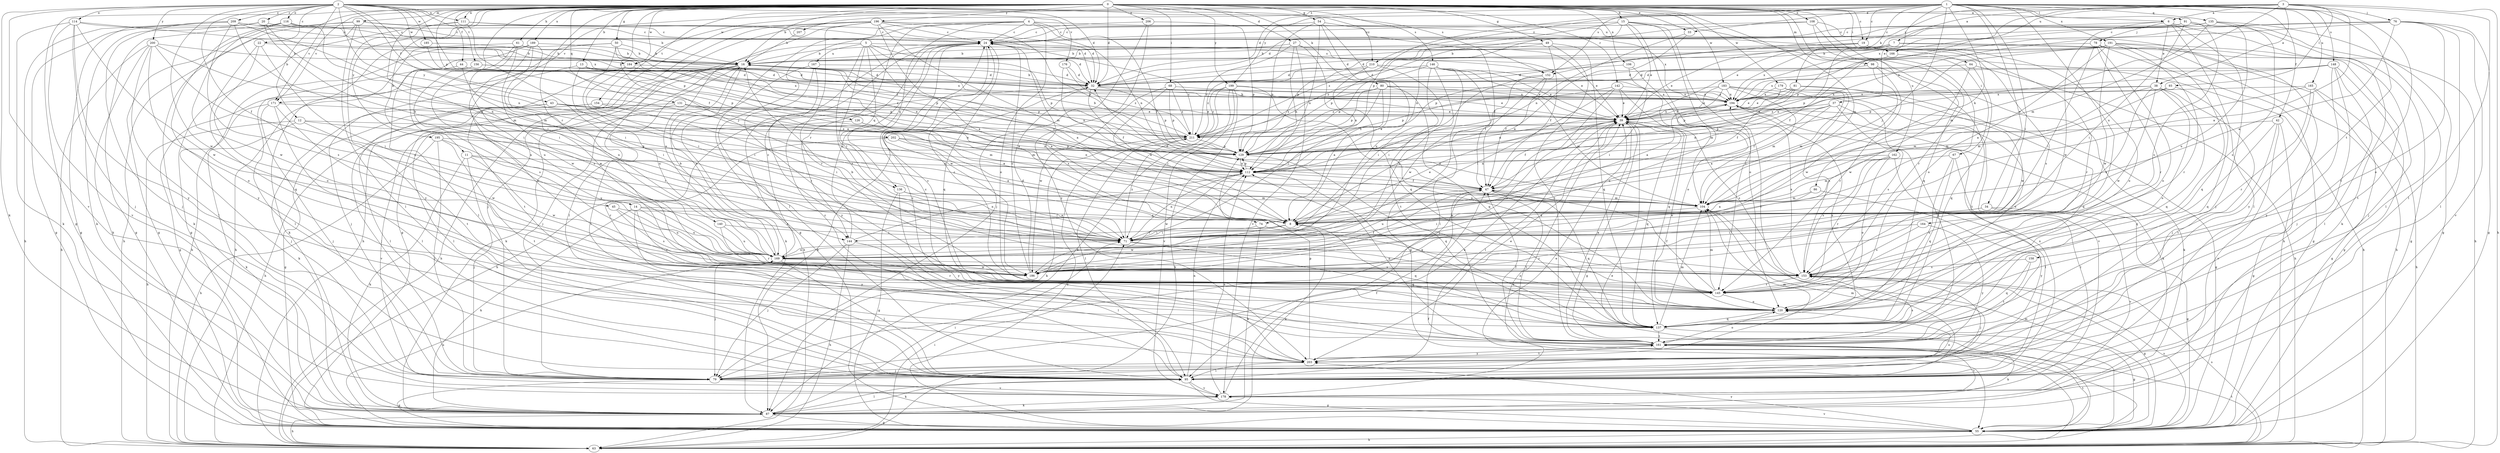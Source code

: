 strict digraph  {
0;
1;
2;
3;
4;
5;
6;
7;
8;
11;
12;
13;
14;
15;
16;
19;
20;
22;
24;
27;
32;
33;
34;
37;
38;
39;
42;
43;
44;
45;
47;
49;
50;
54;
55;
61;
63;
64;
67;
68;
71;
74;
76;
78;
79;
80;
81;
86;
87;
91;
93;
95;
98;
99;
104;
106;
108;
111;
112;
114;
116;
120;
126;
129;
131;
135;
136;
137;
140;
142;
144;
145;
146;
148;
152;
153;
154;
156;
158;
161;
162;
164;
165;
166;
167;
169;
171;
176;
178;
179;
183;
184;
185;
186;
189;
191;
194;
195;
196;
199;
200;
202;
203;
206;
207;
209;
210;
211;
0 -> 6  [label=a];
0 -> 11  [label=b];
0 -> 12  [label=b];
0 -> 13  [label=b];
0 -> 14  [label=b];
0 -> 15  [label=b];
0 -> 16  [label=b];
0 -> 19  [label=c];
0 -> 27  [label=d];
0 -> 32  [label=d];
0 -> 33  [label=e];
0 -> 49  [label=g];
0 -> 50  [label=g];
0 -> 54  [label=g];
0 -> 55  [label=g];
0 -> 61  [label=h];
0 -> 64  [label=i];
0 -> 67  [label=i];
0 -> 68  [label=i];
0 -> 71  [label=i];
0 -> 74  [label=j];
0 -> 80  [label=k];
0 -> 98  [label=m];
0 -> 99  [label=m];
0 -> 104  [label=m];
0 -> 106  [label=n];
0 -> 108  [label=n];
0 -> 111  [label=n];
0 -> 126  [label=p];
0 -> 131  [label=q];
0 -> 140  [label=r];
0 -> 142  [label=r];
0 -> 146  [label=s];
0 -> 154  [label=t];
0 -> 156  [label=t];
0 -> 162  [label=u];
0 -> 171  [label=v];
0 -> 179  [label=w];
0 -> 183  [label=w];
0 -> 184  [label=w];
0 -> 189  [label=x];
0 -> 195  [label=y];
0 -> 196  [label=y];
0 -> 199  [label=y];
0 -> 206  [label=z];
1 -> 19  [label=c];
1 -> 32  [label=d];
1 -> 33  [label=e];
1 -> 34  [label=e];
1 -> 37  [label=e];
1 -> 42  [label=f];
1 -> 71  [label=i];
1 -> 74  [label=j];
1 -> 81  [label=k];
1 -> 86  [label=k];
1 -> 91  [label=l];
1 -> 129  [label=p];
1 -> 135  [label=q];
1 -> 148  [label=s];
1 -> 152  [label=s];
1 -> 158  [label=t];
1 -> 161  [label=t];
1 -> 164  [label=u];
1 -> 165  [label=u];
1 -> 171  [label=v];
1 -> 184  [label=w];
1 -> 191  [label=x];
1 -> 199  [label=y];
1 -> 207  [label=z];
2 -> 20  [label=c];
2 -> 22  [label=c];
2 -> 32  [label=d];
2 -> 43  [label=f];
2 -> 44  [label=f];
2 -> 45  [label=f];
2 -> 47  [label=f];
2 -> 87  [label=k];
2 -> 111  [label=n];
2 -> 114  [label=o];
2 -> 116  [label=o];
2 -> 129  [label=p];
2 -> 152  [label=s];
2 -> 171  [label=v];
2 -> 176  [label=v];
2 -> 178  [label=v];
2 -> 184  [label=w];
2 -> 185  [label=w];
2 -> 186  [label=w];
2 -> 200  [label=y];
2 -> 202  [label=y];
2 -> 209  [label=z];
2 -> 210  [label=z];
3 -> 6  [label=a];
3 -> 7  [label=a];
3 -> 8  [label=a];
3 -> 38  [label=e];
3 -> 63  [label=h];
3 -> 76  [label=j];
3 -> 93  [label=l];
3 -> 95  [label=l];
3 -> 104  [label=m];
3 -> 152  [label=s];
3 -> 166  [label=u];
3 -> 194  [label=x];
3 -> 210  [label=z];
4 -> 24  [label=c];
4 -> 47  [label=f];
4 -> 55  [label=g];
4 -> 95  [label=l];
4 -> 112  [label=n];
4 -> 120  [label=o];
4 -> 136  [label=q];
4 -> 144  [label=r];
4 -> 166  [label=u];
5 -> 8  [label=a];
5 -> 32  [label=d];
5 -> 71  [label=i];
5 -> 95  [label=l];
5 -> 129  [label=p];
5 -> 136  [label=q];
5 -> 152  [label=s];
5 -> 153  [label=s];
5 -> 167  [label=u];
6 -> 24  [label=c];
6 -> 38  [label=e];
6 -> 78  [label=j];
6 -> 79  [label=j];
6 -> 87  [label=k];
6 -> 95  [label=l];
6 -> 186  [label=w];
7 -> 16  [label=b];
7 -> 32  [label=d];
7 -> 79  [label=j];
7 -> 129  [label=p];
7 -> 161  [label=t];
7 -> 194  [label=x];
8 -> 39  [label=e];
8 -> 71  [label=i];
8 -> 137  [label=q];
8 -> 144  [label=r];
8 -> 186  [label=w];
11 -> 71  [label=i];
11 -> 79  [label=j];
11 -> 87  [label=k];
11 -> 112  [label=n];
11 -> 186  [label=w];
12 -> 63  [label=h];
12 -> 87  [label=k];
12 -> 144  [label=r];
12 -> 186  [label=w];
12 -> 211  [label=z];
13 -> 8  [label=a];
13 -> 32  [label=d];
13 -> 79  [label=j];
13 -> 169  [label=u];
13 -> 194  [label=x];
14 -> 8  [label=a];
14 -> 87  [label=k];
14 -> 144  [label=r];
14 -> 145  [label=r];
14 -> 169  [label=u];
14 -> 203  [label=y];
15 -> 24  [label=c];
15 -> 39  [label=e];
15 -> 95  [label=l];
15 -> 112  [label=n];
15 -> 120  [label=o];
15 -> 129  [label=p];
15 -> 137  [label=q];
15 -> 145  [label=r];
16 -> 32  [label=d];
16 -> 63  [label=h];
16 -> 79  [label=j];
16 -> 87  [label=k];
16 -> 95  [label=l];
16 -> 129  [label=p];
16 -> 169  [label=u];
19 -> 16  [label=b];
19 -> 39  [label=e];
19 -> 120  [label=o];
19 -> 145  [label=r];
19 -> 153  [label=s];
19 -> 211  [label=z];
20 -> 24  [label=c];
20 -> 55  [label=g];
20 -> 71  [label=i];
20 -> 87  [label=k];
20 -> 104  [label=m];
22 -> 16  [label=b];
22 -> 120  [label=o];
22 -> 137  [label=q];
22 -> 169  [label=u];
24 -> 16  [label=b];
24 -> 39  [label=e];
24 -> 63  [label=h];
24 -> 137  [label=q];
24 -> 153  [label=s];
24 -> 186  [label=w];
27 -> 16  [label=b];
27 -> 39  [label=e];
27 -> 112  [label=n];
27 -> 137  [label=q];
27 -> 178  [label=v];
27 -> 211  [label=z];
32 -> 16  [label=b];
32 -> 39  [label=e];
32 -> 47  [label=f];
32 -> 63  [label=h];
32 -> 87  [label=k];
32 -> 129  [label=p];
32 -> 194  [label=x];
33 -> 8  [label=a];
33 -> 112  [label=n];
34 -> 8  [label=a];
34 -> 55  [label=g];
34 -> 71  [label=i];
34 -> 178  [label=v];
37 -> 8  [label=a];
37 -> 39  [label=e];
37 -> 47  [label=f];
37 -> 112  [label=n];
37 -> 120  [label=o];
37 -> 129  [label=p];
37 -> 153  [label=s];
38 -> 79  [label=j];
38 -> 104  [label=m];
38 -> 120  [label=o];
38 -> 137  [label=q];
38 -> 169  [label=u];
38 -> 186  [label=w];
38 -> 194  [label=x];
38 -> 211  [label=z];
39 -> 16  [label=b];
39 -> 47  [label=f];
39 -> 55  [label=g];
39 -> 95  [label=l];
39 -> 137  [label=q];
39 -> 153  [label=s];
39 -> 194  [label=x];
39 -> 211  [label=z];
42 -> 55  [label=g];
42 -> 137  [label=q];
42 -> 161  [label=t];
42 -> 178  [label=v];
42 -> 211  [label=z];
43 -> 39  [label=e];
43 -> 79  [label=j];
43 -> 95  [label=l];
43 -> 104  [label=m];
43 -> 112  [label=n];
44 -> 32  [label=d];
44 -> 71  [label=i];
44 -> 95  [label=l];
44 -> 129  [label=p];
44 -> 194  [label=x];
45 -> 8  [label=a];
45 -> 153  [label=s];
45 -> 169  [label=u];
47 -> 104  [label=m];
47 -> 137  [label=q];
47 -> 161  [label=t];
47 -> 169  [label=u];
49 -> 16  [label=b];
49 -> 47  [label=f];
49 -> 129  [label=p];
49 -> 137  [label=q];
49 -> 161  [label=t];
50 -> 16  [label=b];
50 -> 63  [label=h];
50 -> 71  [label=i];
50 -> 129  [label=p];
50 -> 169  [label=u];
50 -> 211  [label=z];
54 -> 8  [label=a];
54 -> 24  [label=c];
54 -> 47  [label=f];
54 -> 112  [label=n];
54 -> 129  [label=p];
54 -> 169  [label=u];
55 -> 39  [label=e];
55 -> 63  [label=h];
55 -> 104  [label=m];
55 -> 153  [label=s];
55 -> 161  [label=t];
55 -> 169  [label=u];
55 -> 178  [label=v];
55 -> 203  [label=y];
55 -> 211  [label=z];
61 -> 16  [label=b];
61 -> 87  [label=k];
61 -> 112  [label=n];
61 -> 153  [label=s];
61 -> 169  [label=u];
61 -> 186  [label=w];
63 -> 39  [label=e];
63 -> 47  [label=f];
63 -> 71  [label=i];
63 -> 153  [label=s];
63 -> 161  [label=t];
64 -> 32  [label=d];
64 -> 63  [label=h];
64 -> 137  [label=q];
64 -> 186  [label=w];
67 -> 95  [label=l];
67 -> 112  [label=n];
67 -> 120  [label=o];
67 -> 137  [label=q];
68 -> 8  [label=a];
68 -> 129  [label=p];
68 -> 186  [label=w];
68 -> 194  [label=x];
68 -> 211  [label=z];
71 -> 112  [label=n];
71 -> 120  [label=o];
71 -> 137  [label=q];
71 -> 169  [label=u];
71 -> 211  [label=z];
74 -> 71  [label=i];
74 -> 87  [label=k];
74 -> 145  [label=r];
76 -> 8  [label=a];
76 -> 24  [label=c];
76 -> 39  [label=e];
76 -> 55  [label=g];
76 -> 95  [label=l];
76 -> 120  [label=o];
76 -> 178  [label=v];
76 -> 194  [label=x];
78 -> 16  [label=b];
78 -> 55  [label=g];
78 -> 63  [label=h];
78 -> 71  [label=i];
78 -> 120  [label=o];
78 -> 145  [label=r];
79 -> 39  [label=e];
79 -> 55  [label=g];
79 -> 178  [label=v];
80 -> 8  [label=a];
80 -> 71  [label=i];
80 -> 104  [label=m];
80 -> 129  [label=p];
80 -> 137  [label=q];
80 -> 194  [label=x];
80 -> 211  [label=z];
81 -> 39  [label=e];
81 -> 47  [label=f];
81 -> 129  [label=p];
81 -> 137  [label=q];
81 -> 186  [label=w];
81 -> 194  [label=x];
86 -> 8  [label=a];
86 -> 104  [label=m];
86 -> 203  [label=y];
87 -> 8  [label=a];
87 -> 55  [label=g];
87 -> 63  [label=h];
87 -> 71  [label=i];
87 -> 95  [label=l];
91 -> 24  [label=c];
91 -> 32  [label=d];
91 -> 39  [label=e];
91 -> 63  [label=h];
91 -> 71  [label=i];
91 -> 95  [label=l];
91 -> 153  [label=s];
93 -> 104  [label=m];
93 -> 137  [label=q];
93 -> 194  [label=x];
95 -> 24  [label=c];
95 -> 55  [label=g];
95 -> 87  [label=k];
95 -> 104  [label=m];
95 -> 112  [label=n];
95 -> 120  [label=o];
95 -> 178  [label=v];
95 -> 194  [label=x];
98 -> 32  [label=d];
98 -> 145  [label=r];
98 -> 161  [label=t];
98 -> 186  [label=w];
99 -> 8  [label=a];
99 -> 24  [label=c];
99 -> 32  [label=d];
99 -> 55  [label=g];
99 -> 63  [label=h];
99 -> 87  [label=k];
99 -> 95  [label=l];
104 -> 8  [label=a];
104 -> 32  [label=d];
106 -> 32  [label=d];
106 -> 71  [label=i];
106 -> 120  [label=o];
108 -> 24  [label=c];
108 -> 63  [label=h];
108 -> 120  [label=o];
108 -> 145  [label=r];
108 -> 211  [label=z];
111 -> 24  [label=c];
111 -> 32  [label=d];
111 -> 55  [label=g];
111 -> 71  [label=i];
111 -> 203  [label=y];
112 -> 47  [label=f];
112 -> 129  [label=p];
112 -> 137  [label=q];
112 -> 186  [label=w];
114 -> 24  [label=c];
114 -> 79  [label=j];
114 -> 87  [label=k];
114 -> 178  [label=v];
114 -> 186  [label=w];
114 -> 194  [label=x];
114 -> 203  [label=y];
116 -> 16  [label=b];
116 -> 24  [label=c];
116 -> 55  [label=g];
116 -> 104  [label=m];
116 -> 186  [label=w];
116 -> 203  [label=y];
120 -> 24  [label=c];
120 -> 39  [label=e];
120 -> 137  [label=q];
126 -> 112  [label=n];
126 -> 178  [label=v];
126 -> 211  [label=z];
129 -> 112  [label=n];
129 -> 137  [label=q];
131 -> 8  [label=a];
131 -> 39  [label=e];
131 -> 79  [label=j];
131 -> 95  [label=l];
131 -> 104  [label=m];
135 -> 24  [label=c];
135 -> 55  [label=g];
135 -> 104  [label=m];
135 -> 129  [label=p];
135 -> 153  [label=s];
135 -> 169  [label=u];
136 -> 55  [label=g];
136 -> 71  [label=i];
136 -> 104  [label=m];
136 -> 203  [label=y];
137 -> 24  [label=c];
137 -> 55  [label=g];
137 -> 104  [label=m];
137 -> 161  [label=t];
137 -> 194  [label=x];
140 -> 71  [label=i];
140 -> 145  [label=r];
140 -> 169  [label=u];
142 -> 39  [label=e];
142 -> 71  [label=i];
142 -> 79  [label=j];
142 -> 129  [label=p];
142 -> 137  [label=q];
142 -> 194  [label=x];
144 -> 24  [label=c];
144 -> 63  [label=h];
144 -> 79  [label=j];
144 -> 95  [label=l];
144 -> 112  [label=n];
145 -> 24  [label=c];
145 -> 47  [label=f];
145 -> 104  [label=m];
145 -> 120  [label=o];
146 -> 32  [label=d];
146 -> 39  [label=e];
146 -> 47  [label=f];
146 -> 55  [label=g];
146 -> 71  [label=i];
146 -> 104  [label=m];
146 -> 129  [label=p];
146 -> 169  [label=u];
148 -> 32  [label=d];
148 -> 55  [label=g];
148 -> 79  [label=j];
148 -> 95  [label=l];
148 -> 129  [label=p];
148 -> 194  [label=x];
148 -> 203  [label=y];
152 -> 47  [label=f];
152 -> 71  [label=i];
152 -> 95  [label=l];
152 -> 186  [label=w];
153 -> 16  [label=b];
153 -> 55  [label=g];
153 -> 79  [label=j];
153 -> 145  [label=r];
153 -> 194  [label=x];
154 -> 39  [label=e];
154 -> 55  [label=g];
154 -> 63  [label=h];
154 -> 71  [label=i];
156 -> 32  [label=d];
156 -> 55  [label=g];
156 -> 153  [label=s];
156 -> 211  [label=z];
158 -> 137  [label=q];
158 -> 153  [label=s];
158 -> 161  [label=t];
161 -> 24  [label=c];
161 -> 39  [label=e];
161 -> 47  [label=f];
161 -> 87  [label=k];
161 -> 112  [label=n];
161 -> 120  [label=o];
161 -> 153  [label=s];
161 -> 178  [label=v];
161 -> 203  [label=y];
162 -> 95  [label=l];
162 -> 104  [label=m];
162 -> 112  [label=n];
162 -> 120  [label=o];
162 -> 145  [label=r];
162 -> 153  [label=s];
164 -> 71  [label=i];
164 -> 153  [label=s];
164 -> 203  [label=y];
165 -> 55  [label=g];
165 -> 63  [label=h];
165 -> 104  [label=m];
165 -> 145  [label=r];
165 -> 194  [label=x];
166 -> 47  [label=f];
166 -> 63  [label=h];
167 -> 32  [label=d];
167 -> 87  [label=k];
167 -> 145  [label=r];
167 -> 203  [label=y];
169 -> 16  [label=b];
169 -> 24  [label=c];
169 -> 79  [label=j];
169 -> 95  [label=l];
169 -> 145  [label=r];
169 -> 153  [label=s];
169 -> 186  [label=w];
171 -> 39  [label=e];
171 -> 79  [label=j];
171 -> 87  [label=k];
171 -> 95  [label=l];
171 -> 161  [label=t];
176 -> 32  [label=d];
176 -> 112  [label=n];
176 -> 211  [label=z];
178 -> 39  [label=e];
178 -> 47  [label=f];
178 -> 87  [label=k];
178 -> 112  [label=n];
179 -> 39  [label=e];
179 -> 87  [label=k];
179 -> 104  [label=m];
179 -> 153  [label=s];
179 -> 194  [label=x];
183 -> 8  [label=a];
183 -> 39  [label=e];
183 -> 104  [label=m];
183 -> 161  [label=t];
183 -> 178  [label=v];
183 -> 194  [label=x];
183 -> 211  [label=z];
184 -> 8  [label=a];
184 -> 32  [label=d];
184 -> 71  [label=i];
184 -> 161  [label=t];
185 -> 16  [label=b];
185 -> 129  [label=p];
186 -> 24  [label=c];
186 -> 32  [label=d];
186 -> 39  [label=e];
186 -> 47  [label=f];
189 -> 16  [label=b];
189 -> 63  [label=h];
189 -> 95  [label=l];
189 -> 120  [label=o];
189 -> 169  [label=u];
189 -> 186  [label=w];
191 -> 8  [label=a];
191 -> 16  [label=b];
191 -> 32  [label=d];
191 -> 55  [label=g];
191 -> 112  [label=n];
191 -> 129  [label=p];
191 -> 137  [label=q];
191 -> 145  [label=r];
191 -> 186  [label=w];
191 -> 203  [label=y];
194 -> 39  [label=e];
194 -> 55  [label=g];
194 -> 87  [label=k];
194 -> 112  [label=n];
194 -> 169  [label=u];
195 -> 63  [label=h];
195 -> 79  [label=j];
195 -> 129  [label=p];
195 -> 161  [label=t];
195 -> 169  [label=u];
196 -> 8  [label=a];
196 -> 24  [label=c];
196 -> 55  [label=g];
196 -> 63  [label=h];
196 -> 79  [label=j];
196 -> 104  [label=m];
196 -> 129  [label=p];
196 -> 145  [label=r];
196 -> 169  [label=u];
196 -> 194  [label=x];
199 -> 63  [label=h];
199 -> 71  [label=i];
199 -> 87  [label=k];
199 -> 120  [label=o];
199 -> 178  [label=v];
199 -> 194  [label=x];
199 -> 211  [label=z];
200 -> 16  [label=b];
200 -> 63  [label=h];
200 -> 71  [label=i];
200 -> 87  [label=k];
200 -> 95  [label=l];
200 -> 112  [label=n];
200 -> 120  [label=o];
202 -> 8  [label=a];
202 -> 112  [label=n];
202 -> 129  [label=p];
202 -> 145  [label=r];
203 -> 39  [label=e];
203 -> 79  [label=j];
203 -> 95  [label=l];
203 -> 104  [label=m];
203 -> 129  [label=p];
203 -> 161  [label=t];
206 -> 24  [label=c];
206 -> 79  [label=j];
206 -> 129  [label=p];
206 -> 203  [label=y];
207 -> 16  [label=b];
209 -> 24  [label=c];
209 -> 55  [label=g];
209 -> 63  [label=h];
209 -> 71  [label=i];
209 -> 79  [label=j];
209 -> 112  [label=n];
209 -> 153  [label=s];
209 -> 194  [label=x];
210 -> 32  [label=d];
210 -> 39  [label=e];
210 -> 112  [label=n];
210 -> 161  [label=t];
210 -> 211  [label=z];
211 -> 16  [label=b];
211 -> 24  [label=c];
211 -> 87  [label=k];
211 -> 95  [label=l];
211 -> 129  [label=p];
}
